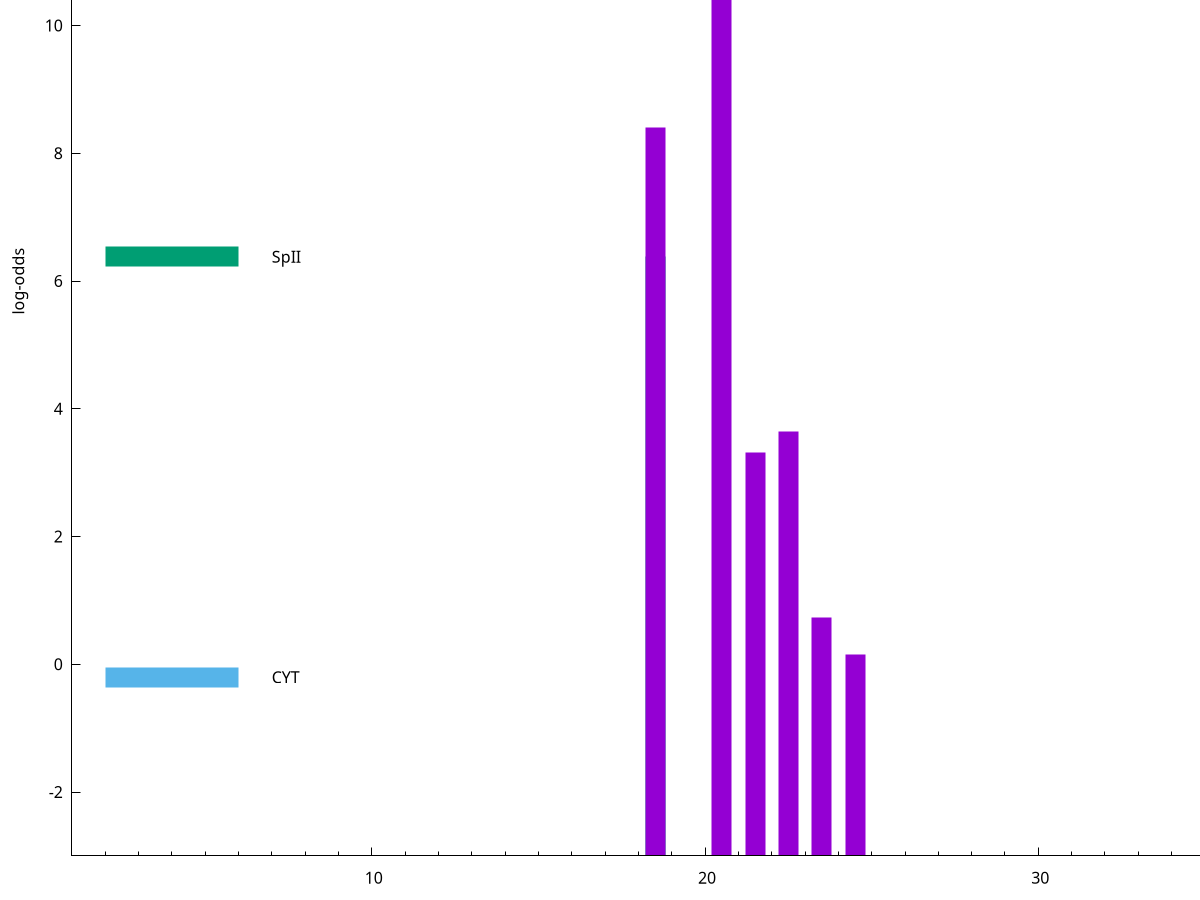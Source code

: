 set title "LipoP predictions for SRR4017826.gff"
set size 2., 1.4
set xrange [1:70] 
set mxtics 10
set yrange [-3:15]
set y2range [0:18]
set ylabel "log-odds"
set term postscript eps color solid "Helvetica" 30
set output "SRR4017826.gff15.eps"
set arrow from 2,13.1474 to 6,13.1474 nohead lt 1 lw 20
set label "SpI" at 7,13.1474
set arrow from 2,6.38166 to 6,6.38166 nohead lt 2 lw 20
set label "SpII" at 7,6.38166
set arrow from 2,-0.200913 to 6,-0.200913 nohead lt 3 lw 20
set label "CYT" at 7,-0.200913
set arrow from 2,13.1474 to 6,13.1474 nohead lt 1 lw 20
set label "SpI" at 7,13.1474
# NOTE: The scores below are the log-odds scores with the threshold
# NOTE: subtracted (a hack to make gnuplot make the histogram all
# NOTE: look nice).
plot "-" axes x1y2 title "" with impulses lt 2 lw 20, "-" axes x1y2 title "" with impulses lt 1 lw 20
18.500000 9.381660
e
20.500000 16.088500
18.500000 11.399590
22.500000 6.645640
21.500000 6.311190
23.500000 3.727020
24.500000 3.146766
e
exit
